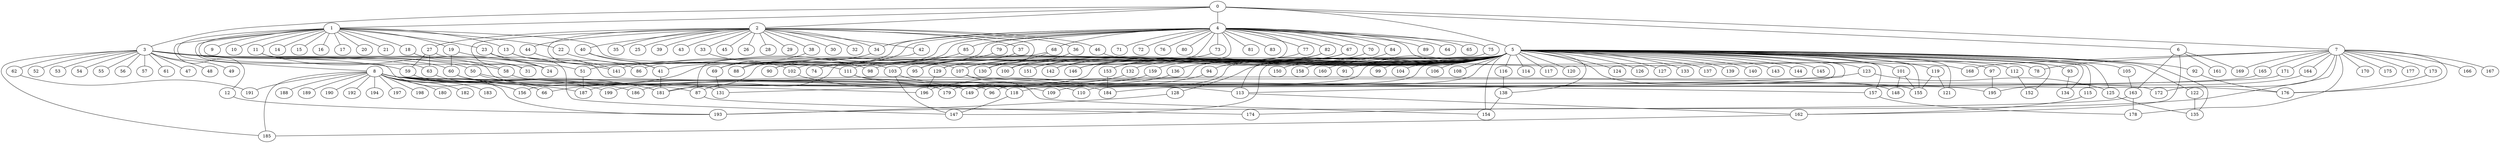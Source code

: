 
graph graphname {
    0 -- 1
0 -- 2
0 -- 3
0 -- 4
0 -- 5
0 -- 6
0 -- 7
1 -- 8
1 -- 9
1 -- 10
1 -- 11
1 -- 12
1 -- 13
1 -- 14
1 -- 15
1 -- 16
1 -- 17
1 -- 18
1 -- 19
1 -- 20
1 -- 21
1 -- 22
1 -- 23
1 -- 24
1 -- 156
1 -- 107
2 -- 25
2 -- 26
2 -- 27
2 -- 28
2 -- 29
2 -- 30
2 -- 31
2 -- 32
2 -- 33
2 -- 34
2 -- 35
2 -- 36
2 -- 37
2 -- 38
2 -- 39
2 -- 40
2 -- 41
2 -- 42
2 -- 43
2 -- 44
2 -- 45
2 -- 46
2 -- 129
3 -- 47
3 -- 48
3 -- 49
3 -- 50
3 -- 51
3 -- 52
3 -- 53
3 -- 54
3 -- 55
3 -- 56
3 -- 57
3 -- 58
3 -- 59
3 -- 60
3 -- 61
3 -- 62
3 -- 63
3 -- 185
3 -- 31
4 -- 64
4 -- 65
4 -- 66
4 -- 67
4 -- 68
4 -- 69
4 -- 70
4 -- 71
4 -- 72
4 -- 73
4 -- 74
4 -- 75
4 -- 76
4 -- 77
4 -- 78
4 -- 79
4 -- 80
4 -- 81
4 -- 82
4 -- 83
4 -- 84
4 -- 85
4 -- 86
4 -- 87
4 -- 88
4 -- 89
4 -- 90
4 -- 41
4 -- 34
5 -- 128
5 -- 130
5 -- 131
5 -- 132
5 -- 133
5 -- 134
5 -- 129
5 -- 136
5 -- 137
5 -- 138
5 -- 139
5 -- 140
5 -- 141
5 -- 142
5 -- 143
5 -- 144
5 -- 145
5 -- 146
5 -- 147
5 -- 148
5 -- 149
5 -- 150
5 -- 151
5 -- 152
5 -- 153
5 -- 154
5 -- 155
5 -- 156
5 -- 157
5 -- 158
5 -- 159
5 -- 160
5 -- 135
5 -- 91
5 -- 92
5 -- 93
5 -- 94
5 -- 95
5 -- 96
5 -- 97
5 -- 98
5 -- 99
5 -- 100
5 -- 101
5 -- 102
5 -- 103
5 -- 104
5 -- 105
5 -- 106
5 -- 107
5 -- 108
5 -- 109
5 -- 110
5 -- 111
5 -- 112
5 -- 113
5 -- 114
5 -- 115
5 -- 116
5 -- 117
5 -- 118
5 -- 119
5 -- 120
5 -- 121
5 -- 122
5 -- 123
5 -- 124
5 -- 125
5 -- 126
5 -- 127
6 -- 161
6 -- 162
6 -- 163
6 -- 169
7 -- 164
7 -- 165
7 -- 166
7 -- 167
7 -- 168
7 -- 169
7 -- 170
7 -- 171
7 -- 172
7 -- 173
7 -- 174
7 -- 175
7 -- 176
7 -- 177
7 -- 178
7 -- 78
8 -- 179
8 -- 180
8 -- 181
8 -- 182
8 -- 183
8 -- 184
8 -- 185
8 -- 186
8 -- 187
8 -- 188
8 -- 189
8 -- 190
8 -- 191
8 -- 192
8 -- 193
8 -- 194
8 -- 195
8 -- 196
8 -- 197
8 -- 198
8 -- 199
8 -- 156
8 -- 155
11 -- 131
11 -- 24
12 -- 193
13 -- 86
13 -- 176
18 -- 58
19 -- 60
19 -- 141
22 -- 102
23 -- 111
23 -- 24
27 -- 59
27 -- 147
27 -- 63
33 -- 103
34 -- 51
36 -- 100
37 -- 95
38 -- 69
40 -- 41
40 -- 98
41 -- 181
42 -- 87
44 -- 141
46 -- 168
50 -- 96
50 -- 87
51 -- 187
58 -- 109
59 -- 66
60 -- 181
60 -- 149
62 -- 191
63 -- 66
67 -- 142
67 -- 100
68 -- 130
68 -- 181
69 -- 131
70 -- 146
73 -- 74
75 -- 113
77 -- 107
79 -- 90
82 -- 130
82 -- 151
84 -- 153
85 -- 88
87 -- 174
92 -- 176
93 -- 134
94 -- 196
97 -- 195
101 -- 155
101 -- 148
102 -- 110
103 -- 147
103 -- 118
105 -- 163
107 -- 157
107 -- 154
111 -- 113
111 -- 172
112 -- 152
113 -- 162
115 -- 162
116 -- 138
118 -- 147
119 -- 155
119 -- 121
122 -- 135
123 -- 125
123 -- 179
125 -- 135
128 -- 193
129 -- 196
132 -- 187
136 -- 186
138 -- 154
153 -- 184
157 -- 178
159 -- 199
162 -- 185
163 -- 193
163 -- 178
164 -- 195
165 -- 181
171 -- 184
173 -- 176

}
